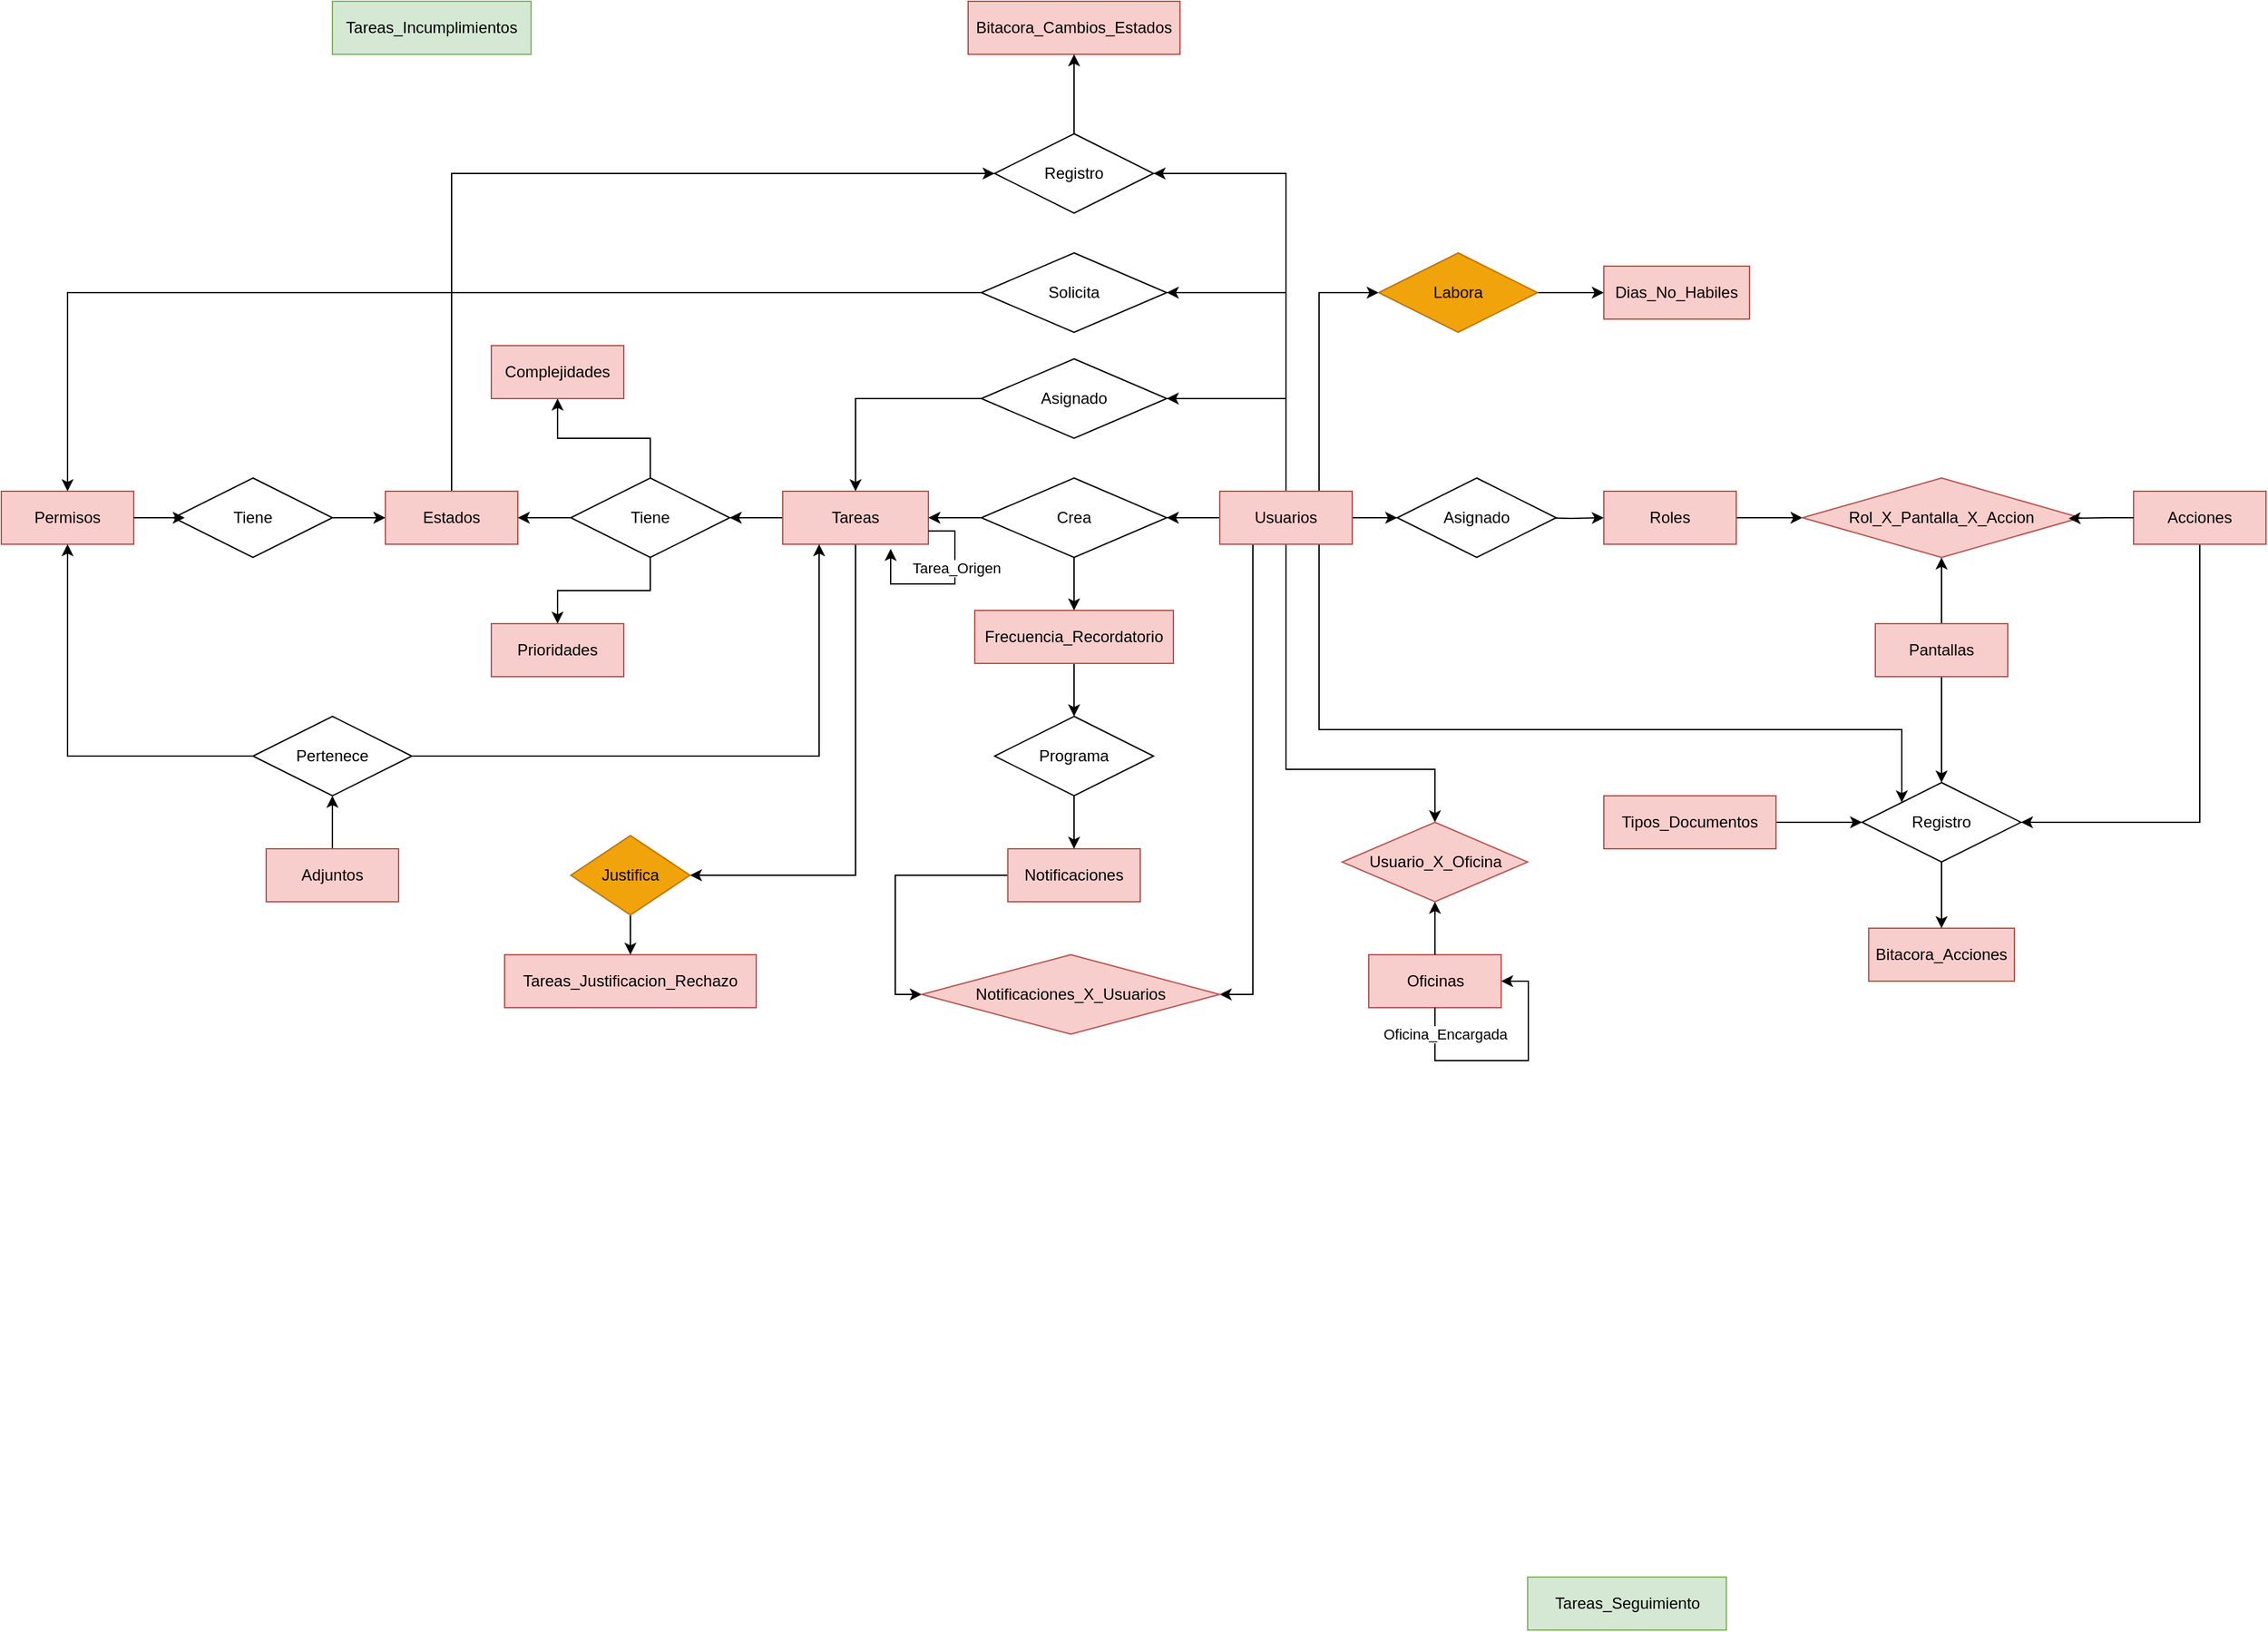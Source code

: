 <mxfile version="26.2.14">
  <diagram name="Página-1" id="aU5e-4gyXZzoZdQWq91M">
    <mxGraphModel dx="2328" dy="1951" grid="1" gridSize="10" guides="1" tooltips="1" connect="1" arrows="1" fold="1" page="1" pageScale="1" pageWidth="827" pageHeight="1169" math="0" shadow="0">
      <root>
        <mxCell id="0" />
        <mxCell id="1" parent="0" />
        <mxCell id="9YhUjrj5osRhjf7E5tQx-17" style="edgeStyle=orthogonalEdgeStyle;rounded=0;orthogonalLoop=1;jettySize=auto;html=1;exitX=1;exitY=0.5;exitDx=0;exitDy=0;entryX=0;entryY=0.5;entryDx=0;entryDy=0;" edge="1" parent="1" target="9YhUjrj5osRhjf7E5tQx-3">
          <mxGeometry relative="1" as="geometry">
            <mxPoint x="400" y="60" as="sourcePoint" />
          </mxGeometry>
        </mxCell>
        <mxCell id="9YhUjrj5osRhjf7E5tQx-1" value="Asignado" style="shape=rhombus;perimeter=rhombusPerimeter;whiteSpace=wrap;html=1;align=center;" vertex="1" parent="1">
          <mxGeometry x="294" y="30" width="120" height="60" as="geometry" />
        </mxCell>
        <mxCell id="9YhUjrj5osRhjf7E5tQx-16" style="edgeStyle=orthogonalEdgeStyle;rounded=0;orthogonalLoop=1;jettySize=auto;html=1;exitX=1;exitY=0.5;exitDx=0;exitDy=0;entryX=0;entryY=0.5;entryDx=0;entryDy=0;" edge="1" parent="1" source="9YhUjrj5osRhjf7E5tQx-2" target="9YhUjrj5osRhjf7E5tQx-1">
          <mxGeometry relative="1" as="geometry" />
        </mxCell>
        <mxCell id="9YhUjrj5osRhjf7E5tQx-20" style="edgeStyle=orthogonalEdgeStyle;rounded=0;orthogonalLoop=1;jettySize=auto;html=1;exitX=0.5;exitY=1;exitDx=0;exitDy=0;entryX=0.5;entryY=0;entryDx=0;entryDy=0;" edge="1" parent="1" source="9YhUjrj5osRhjf7E5tQx-2" target="9YhUjrj5osRhjf7E5tQx-19">
          <mxGeometry relative="1" as="geometry">
            <mxPoint x="210" y="150" as="targetPoint" />
            <Array as="points">
              <mxPoint x="210" y="250" />
              <mxPoint x="323" y="250" />
            </Array>
          </mxGeometry>
        </mxCell>
        <mxCell id="9YhUjrj5osRhjf7E5tQx-27" style="edgeStyle=orthogonalEdgeStyle;rounded=0;orthogonalLoop=1;jettySize=auto;html=1;exitX=0;exitY=0.5;exitDx=0;exitDy=0;entryX=1;entryY=0.5;entryDx=0;entryDy=0;" edge="1" parent="1" source="9YhUjrj5osRhjf7E5tQx-2" target="9YhUjrj5osRhjf7E5tQx-24">
          <mxGeometry relative="1" as="geometry" />
        </mxCell>
        <mxCell id="9YhUjrj5osRhjf7E5tQx-31" style="edgeStyle=orthogonalEdgeStyle;rounded=0;orthogonalLoop=1;jettySize=auto;html=1;exitX=0.5;exitY=0;exitDx=0;exitDy=0;entryX=1;entryY=0.5;entryDx=0;entryDy=0;" edge="1" parent="1" source="9YhUjrj5osRhjf7E5tQx-2" target="9YhUjrj5osRhjf7E5tQx-29">
          <mxGeometry relative="1" as="geometry" />
        </mxCell>
        <mxCell id="9YhUjrj5osRhjf7E5tQx-73" style="edgeStyle=orthogonalEdgeStyle;rounded=0;orthogonalLoop=1;jettySize=auto;html=1;exitX=0.5;exitY=0;exitDx=0;exitDy=0;entryX=1;entryY=0.5;entryDx=0;entryDy=0;" edge="1" parent="1" source="9YhUjrj5osRhjf7E5tQx-2" target="9YhUjrj5osRhjf7E5tQx-72">
          <mxGeometry relative="1" as="geometry" />
        </mxCell>
        <mxCell id="9YhUjrj5osRhjf7E5tQx-83" style="edgeStyle=orthogonalEdgeStyle;rounded=0;orthogonalLoop=1;jettySize=auto;html=1;exitX=0.5;exitY=0;exitDx=0;exitDy=0;entryX=1;entryY=0.5;entryDx=0;entryDy=0;" edge="1" parent="1" source="9YhUjrj5osRhjf7E5tQx-2" target="9YhUjrj5osRhjf7E5tQx-81">
          <mxGeometry relative="1" as="geometry" />
        </mxCell>
        <mxCell id="9YhUjrj5osRhjf7E5tQx-105" style="edgeStyle=orthogonalEdgeStyle;rounded=0;orthogonalLoop=1;jettySize=auto;html=1;exitX=0.75;exitY=1;exitDx=0;exitDy=0;entryX=0;entryY=0;entryDx=0;entryDy=0;" edge="1" parent="1" source="9YhUjrj5osRhjf7E5tQx-2" target="9YhUjrj5osRhjf7E5tQx-62">
          <mxGeometry relative="1" as="geometry">
            <Array as="points">
              <mxPoint x="235" y="220" />
              <mxPoint x="675" y="220" />
            </Array>
          </mxGeometry>
        </mxCell>
        <mxCell id="9YhUjrj5osRhjf7E5tQx-108" style="edgeStyle=orthogonalEdgeStyle;rounded=0;orthogonalLoop=1;jettySize=auto;html=1;exitX=0.75;exitY=0;exitDx=0;exitDy=0;entryX=0;entryY=0.5;entryDx=0;entryDy=0;" edge="1" parent="1" source="9YhUjrj5osRhjf7E5tQx-2" target="9YhUjrj5osRhjf7E5tQx-107">
          <mxGeometry relative="1" as="geometry" />
        </mxCell>
        <mxCell id="9YhUjrj5osRhjf7E5tQx-111" style="edgeStyle=orthogonalEdgeStyle;rounded=0;orthogonalLoop=1;jettySize=auto;html=1;exitX=0.25;exitY=1;exitDx=0;exitDy=0;entryX=1;entryY=0.5;entryDx=0;entryDy=0;" edge="1" parent="1" source="9YhUjrj5osRhjf7E5tQx-2" target="9YhUjrj5osRhjf7E5tQx-96">
          <mxGeometry relative="1" as="geometry" />
        </mxCell>
        <mxCell id="9YhUjrj5osRhjf7E5tQx-2" value="Usuarios" style="whiteSpace=wrap;html=1;align=center;fillColor=#f8cecc;strokeColor=#b85450;" vertex="1" parent="1">
          <mxGeometry x="160" y="40" width="100" height="40" as="geometry" />
        </mxCell>
        <mxCell id="9YhUjrj5osRhjf7E5tQx-46" style="edgeStyle=orthogonalEdgeStyle;rounded=0;orthogonalLoop=1;jettySize=auto;html=1;exitX=1;exitY=0.5;exitDx=0;exitDy=0;entryX=0;entryY=0.5;entryDx=0;entryDy=0;" edge="1" parent="1" source="9YhUjrj5osRhjf7E5tQx-3" target="9YhUjrj5osRhjf7E5tQx-45">
          <mxGeometry relative="1" as="geometry" />
        </mxCell>
        <mxCell id="9YhUjrj5osRhjf7E5tQx-3" value="Roles" style="whiteSpace=wrap;html=1;align=center;fillColor=#f8cecc;strokeColor=#b85450;" vertex="1" parent="1">
          <mxGeometry x="450" y="40" width="100" height="40" as="geometry" />
        </mxCell>
        <mxCell id="9YhUjrj5osRhjf7E5tQx-35" style="edgeStyle=orthogonalEdgeStyle;rounded=0;orthogonalLoop=1;jettySize=auto;html=1;exitX=0;exitY=0.5;exitDx=0;exitDy=0;entryX=1;entryY=0.5;entryDx=0;entryDy=0;" edge="1" parent="1" source="9YhUjrj5osRhjf7E5tQx-4" target="9YhUjrj5osRhjf7E5tQx-33">
          <mxGeometry relative="1" as="geometry" />
        </mxCell>
        <mxCell id="9YhUjrj5osRhjf7E5tQx-125" style="edgeStyle=orthogonalEdgeStyle;rounded=0;orthogonalLoop=1;jettySize=auto;html=1;exitX=0.5;exitY=1;exitDx=0;exitDy=0;entryX=1;entryY=0.5;entryDx=0;entryDy=0;" edge="1" parent="1" source="9YhUjrj5osRhjf7E5tQx-4" target="9YhUjrj5osRhjf7E5tQx-116">
          <mxGeometry relative="1" as="geometry" />
        </mxCell>
        <mxCell id="9YhUjrj5osRhjf7E5tQx-4" value="Tareas" style="whiteSpace=wrap;html=1;align=center;fillColor=#f8cecc;strokeColor=#b85450;" vertex="1" parent="1">
          <mxGeometry x="-170" y="40" width="110" height="40" as="geometry" />
        </mxCell>
        <mxCell id="9YhUjrj5osRhjf7E5tQx-5" value="Oficinas" style="whiteSpace=wrap;html=1;align=center;fillColor=#f8cecc;strokeColor=#b85450;" vertex="1" parent="1">
          <mxGeometry x="272.5" y="390" width="100" height="40" as="geometry" />
        </mxCell>
        <mxCell id="9YhUjrj5osRhjf7E5tQx-82" style="edgeStyle=orthogonalEdgeStyle;rounded=0;orthogonalLoop=1;jettySize=auto;html=1;exitX=0.5;exitY=0;exitDx=0;exitDy=0;entryX=0;entryY=0.5;entryDx=0;entryDy=0;" edge="1" parent="1" source="9YhUjrj5osRhjf7E5tQx-6" target="9YhUjrj5osRhjf7E5tQx-81">
          <mxGeometry relative="1" as="geometry" />
        </mxCell>
        <mxCell id="9YhUjrj5osRhjf7E5tQx-6" value="Estados" style="whiteSpace=wrap;html=1;align=center;fillColor=#f8cecc;strokeColor=#b85450;" vertex="1" parent="1">
          <mxGeometry x="-470" y="40" width="100" height="40" as="geometry" />
        </mxCell>
        <mxCell id="9YhUjrj5osRhjf7E5tQx-56" style="edgeStyle=orthogonalEdgeStyle;rounded=0;orthogonalLoop=1;jettySize=auto;html=1;exitX=0.5;exitY=0;exitDx=0;exitDy=0;entryX=0.5;entryY=1;entryDx=0;entryDy=0;" edge="1" parent="1" source="9YhUjrj5osRhjf7E5tQx-7" target="9YhUjrj5osRhjf7E5tQx-54">
          <mxGeometry relative="1" as="geometry" />
        </mxCell>
        <mxCell id="9YhUjrj5osRhjf7E5tQx-7" value="Adjuntos" style="whiteSpace=wrap;html=1;align=center;fillColor=#f8cecc;strokeColor=#b85450;" vertex="1" parent="1">
          <mxGeometry x="-560" y="310" width="100" height="40" as="geometry" />
        </mxCell>
        <mxCell id="9YhUjrj5osRhjf7E5tQx-8" value="Bitacora_Acciones" style="whiteSpace=wrap;html=1;align=center;fillColor=#f8cecc;strokeColor=#b85450;" vertex="1" parent="1">
          <mxGeometry x="650" y="370" width="110" height="40" as="geometry" />
        </mxCell>
        <mxCell id="9YhUjrj5osRhjf7E5tQx-110" style="edgeStyle=orthogonalEdgeStyle;rounded=0;orthogonalLoop=1;jettySize=auto;html=1;exitX=0;exitY=0.5;exitDx=0;exitDy=0;entryX=0;entryY=0.5;entryDx=0;entryDy=0;" edge="1" parent="1" source="9YhUjrj5osRhjf7E5tQx-9" target="9YhUjrj5osRhjf7E5tQx-96">
          <mxGeometry relative="1" as="geometry" />
        </mxCell>
        <mxCell id="9YhUjrj5osRhjf7E5tQx-9" value="Notificaciones" style="whiteSpace=wrap;html=1;align=center;fillColor=#f8cecc;strokeColor=#b85450;" vertex="1" parent="1">
          <mxGeometry y="310" width="100" height="40" as="geometry" />
        </mxCell>
        <mxCell id="9YhUjrj5osRhjf7E5tQx-10" value="Permisos" style="whiteSpace=wrap;html=1;align=center;fillColor=#f8cecc;strokeColor=#b85450;" vertex="1" parent="1">
          <mxGeometry x="-760" y="40" width="100" height="40" as="geometry" />
        </mxCell>
        <mxCell id="9YhUjrj5osRhjf7E5tQx-77" style="edgeStyle=orthogonalEdgeStyle;rounded=0;orthogonalLoop=1;jettySize=auto;html=1;exitX=0.5;exitY=1;exitDx=0;exitDy=0;entryX=0.5;entryY=0;entryDx=0;entryDy=0;" edge="1" parent="1" source="9YhUjrj5osRhjf7E5tQx-11" target="9YhUjrj5osRhjf7E5tQx-67">
          <mxGeometry relative="1" as="geometry" />
        </mxCell>
        <mxCell id="9YhUjrj5osRhjf7E5tQx-11" value="Frecuencia_Recordatorio" style="whiteSpace=wrap;html=1;align=center;fillColor=#f8cecc;strokeColor=#b85450;" vertex="1" parent="1">
          <mxGeometry x="-25" y="130" width="150" height="40" as="geometry" />
        </mxCell>
        <mxCell id="9YhUjrj5osRhjf7E5tQx-12" value="Bitacora_Cambios_Estados" style="whiteSpace=wrap;html=1;align=center;fillColor=#f8cecc;strokeColor=#b85450;" vertex="1" parent="1">
          <mxGeometry x="-30" y="-330" width="160" height="40" as="geometry" />
        </mxCell>
        <mxCell id="9YhUjrj5osRhjf7E5tQx-13" value="Complejidades" style="whiteSpace=wrap;html=1;align=center;fillColor=#f8cecc;strokeColor=#b85450;" vertex="1" parent="1">
          <mxGeometry x="-390" y="-70" width="100" height="40" as="geometry" />
        </mxCell>
        <mxCell id="9YhUjrj5osRhjf7E5tQx-14" value="Prioridades" style="whiteSpace=wrap;html=1;align=center;fillColor=#f8cecc;strokeColor=#b85450;" vertex="1" parent="1">
          <mxGeometry x="-390" y="140" width="100" height="40" as="geometry" />
        </mxCell>
        <mxCell id="9YhUjrj5osRhjf7E5tQx-95" style="edgeStyle=orthogonalEdgeStyle;rounded=0;orthogonalLoop=1;jettySize=auto;html=1;exitX=1;exitY=0.5;exitDx=0;exitDy=0;entryX=0;entryY=0.5;entryDx=0;entryDy=0;" edge="1" parent="1" source="9YhUjrj5osRhjf7E5tQx-15" target="9YhUjrj5osRhjf7E5tQx-62">
          <mxGeometry relative="1" as="geometry" />
        </mxCell>
        <mxCell id="9YhUjrj5osRhjf7E5tQx-15" value="Tipos_Documentos" style="whiteSpace=wrap;html=1;align=center;fillColor=#f8cecc;strokeColor=#b85450;" vertex="1" parent="1">
          <mxGeometry x="450" y="270" width="130" height="40" as="geometry" />
        </mxCell>
        <mxCell id="9YhUjrj5osRhjf7E5tQx-30" style="edgeStyle=orthogonalEdgeStyle;rounded=0;orthogonalLoop=1;jettySize=auto;html=1;exitX=0;exitY=0.5;exitDx=0;exitDy=0;" edge="1" parent="1" source="9YhUjrj5osRhjf7E5tQx-24" target="9YhUjrj5osRhjf7E5tQx-4">
          <mxGeometry relative="1" as="geometry" />
        </mxCell>
        <mxCell id="9YhUjrj5osRhjf7E5tQx-76" style="edgeStyle=orthogonalEdgeStyle;rounded=0;orthogonalLoop=1;jettySize=auto;html=1;exitX=0.5;exitY=1;exitDx=0;exitDy=0;entryX=0.5;entryY=0;entryDx=0;entryDy=0;" edge="1" parent="1" source="9YhUjrj5osRhjf7E5tQx-24" target="9YhUjrj5osRhjf7E5tQx-11">
          <mxGeometry relative="1" as="geometry" />
        </mxCell>
        <mxCell id="9YhUjrj5osRhjf7E5tQx-24" value="Crea" style="shape=rhombus;perimeter=rhombusPerimeter;whiteSpace=wrap;html=1;align=center;" vertex="1" parent="1">
          <mxGeometry x="-20" y="30" width="140" height="60" as="geometry" />
        </mxCell>
        <mxCell id="9YhUjrj5osRhjf7E5tQx-32" style="edgeStyle=orthogonalEdgeStyle;rounded=0;orthogonalLoop=1;jettySize=auto;html=1;exitX=0;exitY=0.5;exitDx=0;exitDy=0;" edge="1" parent="1" source="9YhUjrj5osRhjf7E5tQx-29" target="9YhUjrj5osRhjf7E5tQx-4">
          <mxGeometry relative="1" as="geometry" />
        </mxCell>
        <mxCell id="9YhUjrj5osRhjf7E5tQx-29" value="Asignado" style="shape=rhombus;perimeter=rhombusPerimeter;whiteSpace=wrap;html=1;align=center;" vertex="1" parent="1">
          <mxGeometry x="-20" y="-60" width="140" height="60" as="geometry" />
        </mxCell>
        <mxCell id="9YhUjrj5osRhjf7E5tQx-36" style="edgeStyle=orthogonalEdgeStyle;rounded=0;orthogonalLoop=1;jettySize=auto;html=1;exitX=0;exitY=0.5;exitDx=0;exitDy=0;" edge="1" parent="1" source="9YhUjrj5osRhjf7E5tQx-33" target="9YhUjrj5osRhjf7E5tQx-6">
          <mxGeometry relative="1" as="geometry" />
        </mxCell>
        <mxCell id="9YhUjrj5osRhjf7E5tQx-37" style="edgeStyle=orthogonalEdgeStyle;rounded=0;orthogonalLoop=1;jettySize=auto;html=1;exitX=0.5;exitY=1;exitDx=0;exitDy=0;entryX=0.5;entryY=0;entryDx=0;entryDy=0;" edge="1" parent="1" source="9YhUjrj5osRhjf7E5tQx-33" target="9YhUjrj5osRhjf7E5tQx-14">
          <mxGeometry relative="1" as="geometry" />
        </mxCell>
        <mxCell id="9YhUjrj5osRhjf7E5tQx-38" style="edgeStyle=orthogonalEdgeStyle;rounded=0;orthogonalLoop=1;jettySize=auto;html=1;exitX=0.5;exitY=0;exitDx=0;exitDy=0;entryX=0.5;entryY=1;entryDx=0;entryDy=0;" edge="1" parent="1" source="9YhUjrj5osRhjf7E5tQx-33" target="9YhUjrj5osRhjf7E5tQx-13">
          <mxGeometry relative="1" as="geometry" />
        </mxCell>
        <mxCell id="9YhUjrj5osRhjf7E5tQx-33" value="Tiene" style="shape=rhombus;perimeter=rhombusPerimeter;whiteSpace=wrap;html=1;align=center;" vertex="1" parent="1">
          <mxGeometry x="-330" y="30" width="120" height="60" as="geometry" />
        </mxCell>
        <mxCell id="9YhUjrj5osRhjf7E5tQx-87" style="edgeStyle=orthogonalEdgeStyle;rounded=0;orthogonalLoop=1;jettySize=auto;html=1;exitX=0.5;exitY=0;exitDx=0;exitDy=0;entryX=0.5;entryY=1;entryDx=0;entryDy=0;" edge="1" parent="1" source="9YhUjrj5osRhjf7E5tQx-43" target="9YhUjrj5osRhjf7E5tQx-45">
          <mxGeometry relative="1" as="geometry" />
        </mxCell>
        <mxCell id="9YhUjrj5osRhjf7E5tQx-106" style="edgeStyle=orthogonalEdgeStyle;rounded=0;orthogonalLoop=1;jettySize=auto;html=1;exitX=0.5;exitY=1;exitDx=0;exitDy=0;entryX=0.5;entryY=0;entryDx=0;entryDy=0;" edge="1" parent="1" source="9YhUjrj5osRhjf7E5tQx-43" target="9YhUjrj5osRhjf7E5tQx-62">
          <mxGeometry relative="1" as="geometry" />
        </mxCell>
        <mxCell id="9YhUjrj5osRhjf7E5tQx-43" value="Pantallas" style="whiteSpace=wrap;html=1;align=center;fillColor=#f8cecc;strokeColor=#b85450;" vertex="1" parent="1">
          <mxGeometry x="655" y="140" width="100" height="40" as="geometry" />
        </mxCell>
        <mxCell id="9YhUjrj5osRhjf7E5tQx-102" style="edgeStyle=orthogonalEdgeStyle;rounded=0;orthogonalLoop=1;jettySize=auto;html=1;exitX=0.5;exitY=1;exitDx=0;exitDy=0;entryX=1;entryY=0.5;entryDx=0;entryDy=0;" edge="1" parent="1" source="9YhUjrj5osRhjf7E5tQx-44" target="9YhUjrj5osRhjf7E5tQx-62">
          <mxGeometry relative="1" as="geometry" />
        </mxCell>
        <mxCell id="9YhUjrj5osRhjf7E5tQx-44" value="Acciones" style="whiteSpace=wrap;html=1;align=center;fillColor=#f8cecc;strokeColor=#b85450;" vertex="1" parent="1">
          <mxGeometry x="850" y="40" width="100" height="40" as="geometry" />
        </mxCell>
        <mxCell id="9YhUjrj5osRhjf7E5tQx-45" value="Rol_X_Pantalla_X_Accion" style="shape=rhombus;perimeter=rhombusPerimeter;whiteSpace=wrap;html=1;align=center;fillColor=#f8cecc;strokeColor=#b85450;" vertex="1" parent="1">
          <mxGeometry x="600" y="30" width="210" height="60" as="geometry" />
        </mxCell>
        <mxCell id="9YhUjrj5osRhjf7E5tQx-48" style="edgeStyle=orthogonalEdgeStyle;rounded=0;orthogonalLoop=1;jettySize=auto;html=1;exitX=0;exitY=0.5;exitDx=0;exitDy=0;entryX=0.957;entryY=0.509;entryDx=0;entryDy=0;entryPerimeter=0;" edge="1" parent="1" source="9YhUjrj5osRhjf7E5tQx-44" target="9YhUjrj5osRhjf7E5tQx-45">
          <mxGeometry relative="1" as="geometry" />
        </mxCell>
        <mxCell id="9YhUjrj5osRhjf7E5tQx-53" style="edgeStyle=orthogonalEdgeStyle;rounded=0;orthogonalLoop=1;jettySize=auto;html=1;exitX=1;exitY=0.5;exitDx=0;exitDy=0;entryX=0;entryY=0.5;entryDx=0;entryDy=0;" edge="1" parent="1" source="9YhUjrj5osRhjf7E5tQx-50" target="9YhUjrj5osRhjf7E5tQx-6">
          <mxGeometry relative="1" as="geometry" />
        </mxCell>
        <mxCell id="9YhUjrj5osRhjf7E5tQx-50" value="Tiene" style="shape=rhombus;perimeter=rhombusPerimeter;whiteSpace=wrap;html=1;align=center;" vertex="1" parent="1">
          <mxGeometry x="-630" y="30" width="120" height="60" as="geometry" />
        </mxCell>
        <mxCell id="9YhUjrj5osRhjf7E5tQx-52" style="edgeStyle=orthogonalEdgeStyle;rounded=0;orthogonalLoop=1;jettySize=auto;html=1;exitX=1;exitY=0.5;exitDx=0;exitDy=0;entryX=0.071;entryY=0.509;entryDx=0;entryDy=0;entryPerimeter=0;" edge="1" parent="1" source="9YhUjrj5osRhjf7E5tQx-10" target="9YhUjrj5osRhjf7E5tQx-50">
          <mxGeometry relative="1" as="geometry" />
        </mxCell>
        <mxCell id="9YhUjrj5osRhjf7E5tQx-57" style="edgeStyle=orthogonalEdgeStyle;rounded=0;orthogonalLoop=1;jettySize=auto;html=1;exitX=0;exitY=0.5;exitDx=0;exitDy=0;entryX=0.5;entryY=1;entryDx=0;entryDy=0;" edge="1" parent="1" source="9YhUjrj5osRhjf7E5tQx-54" target="9YhUjrj5osRhjf7E5tQx-10">
          <mxGeometry relative="1" as="geometry" />
        </mxCell>
        <mxCell id="9YhUjrj5osRhjf7E5tQx-126" style="edgeStyle=orthogonalEdgeStyle;rounded=0;orthogonalLoop=1;jettySize=auto;html=1;exitX=1;exitY=0.5;exitDx=0;exitDy=0;entryX=0.25;entryY=1;entryDx=0;entryDy=0;" edge="1" parent="1" source="9YhUjrj5osRhjf7E5tQx-54" target="9YhUjrj5osRhjf7E5tQx-4">
          <mxGeometry relative="1" as="geometry" />
        </mxCell>
        <mxCell id="9YhUjrj5osRhjf7E5tQx-54" value="Pertenece" style="shape=rhombus;perimeter=rhombusPerimeter;whiteSpace=wrap;html=1;align=center;" vertex="1" parent="1">
          <mxGeometry x="-570" y="210" width="120" height="60" as="geometry" />
        </mxCell>
        <mxCell id="9YhUjrj5osRhjf7E5tQx-66" style="edgeStyle=orthogonalEdgeStyle;rounded=0;orthogonalLoop=1;jettySize=auto;html=1;exitX=0.5;exitY=1;exitDx=0;exitDy=0;" edge="1" parent="1" source="9YhUjrj5osRhjf7E5tQx-62" target="9YhUjrj5osRhjf7E5tQx-8">
          <mxGeometry relative="1" as="geometry" />
        </mxCell>
        <mxCell id="9YhUjrj5osRhjf7E5tQx-62" value="Registro" style="shape=rhombus;perimeter=rhombusPerimeter;whiteSpace=wrap;html=1;align=center;" vertex="1" parent="1">
          <mxGeometry x="645" y="260" width="120" height="60" as="geometry" />
        </mxCell>
        <mxCell id="9YhUjrj5osRhjf7E5tQx-80" style="edgeStyle=orthogonalEdgeStyle;rounded=0;orthogonalLoop=1;jettySize=auto;html=1;exitX=0.5;exitY=1;exitDx=0;exitDy=0;entryX=0.5;entryY=0;entryDx=0;entryDy=0;" edge="1" parent="1" source="9YhUjrj5osRhjf7E5tQx-67" target="9YhUjrj5osRhjf7E5tQx-9">
          <mxGeometry relative="1" as="geometry" />
        </mxCell>
        <mxCell id="9YhUjrj5osRhjf7E5tQx-67" value="Programa" style="shape=rhombus;perimeter=rhombusPerimeter;whiteSpace=wrap;html=1;align=center;" vertex="1" parent="1">
          <mxGeometry x="-10" y="210" width="120" height="60" as="geometry" />
        </mxCell>
        <mxCell id="9YhUjrj5osRhjf7E5tQx-74" style="edgeStyle=orthogonalEdgeStyle;rounded=0;orthogonalLoop=1;jettySize=auto;html=1;exitX=0;exitY=0.5;exitDx=0;exitDy=0;entryX=0.5;entryY=0;entryDx=0;entryDy=0;" edge="1" parent="1" source="9YhUjrj5osRhjf7E5tQx-72" target="9YhUjrj5osRhjf7E5tQx-10">
          <mxGeometry relative="1" as="geometry" />
        </mxCell>
        <mxCell id="9YhUjrj5osRhjf7E5tQx-72" value="Solicita" style="shape=rhombus;perimeter=rhombusPerimeter;whiteSpace=wrap;html=1;align=center;" vertex="1" parent="1">
          <mxGeometry x="-20" y="-140" width="140" height="60" as="geometry" />
        </mxCell>
        <mxCell id="9YhUjrj5osRhjf7E5tQx-84" style="edgeStyle=orthogonalEdgeStyle;rounded=0;orthogonalLoop=1;jettySize=auto;html=1;exitX=0.5;exitY=0;exitDx=0;exitDy=0;entryX=0.5;entryY=1;entryDx=0;entryDy=0;" edge="1" parent="1" source="9YhUjrj5osRhjf7E5tQx-81" target="9YhUjrj5osRhjf7E5tQx-12">
          <mxGeometry relative="1" as="geometry" />
        </mxCell>
        <mxCell id="9YhUjrj5osRhjf7E5tQx-81" value="Registro" style="shape=rhombus;perimeter=rhombusPerimeter;whiteSpace=wrap;html=1;align=center;" vertex="1" parent="1">
          <mxGeometry x="-10" y="-230" width="120" height="60" as="geometry" />
        </mxCell>
        <mxCell id="9YhUjrj5osRhjf7E5tQx-90" value="" style="edgeStyle=orthogonalEdgeStyle;rounded=0;orthogonalLoop=1;jettySize=auto;html=1;exitX=0.5;exitY=0;exitDx=0;exitDy=0;entryX=0.5;entryY=1;entryDx=0;entryDy=0;" edge="1" parent="1" source="9YhUjrj5osRhjf7E5tQx-5" target="9YhUjrj5osRhjf7E5tQx-19">
          <mxGeometry relative="1" as="geometry">
            <mxPoint x="210" y="520" as="sourcePoint" />
            <mxPoint x="210" y="250" as="targetPoint" />
          </mxGeometry>
        </mxCell>
        <mxCell id="9YhUjrj5osRhjf7E5tQx-19" value="Usuario_X_Oficina" style="shape=rhombus;perimeter=rhombusPerimeter;whiteSpace=wrap;html=1;align=center;fillColor=#f8cecc;strokeColor=#b85450;" vertex="1" parent="1">
          <mxGeometry x="252.5" y="290" width="140" height="60" as="geometry" />
        </mxCell>
        <mxCell id="9YhUjrj5osRhjf7E5tQx-96" value="Notificaciones_X_Usuarios" style="shape=rhombus;perimeter=rhombusPerimeter;whiteSpace=wrap;html=1;align=center;fillColor=#f8cecc;strokeColor=#b85450;" vertex="1" parent="1">
          <mxGeometry x="-65" y="390" width="225" height="60" as="geometry" />
        </mxCell>
        <mxCell id="9YhUjrj5osRhjf7E5tQx-98" value="Dias_No_Habiles" style="whiteSpace=wrap;html=1;align=center;fillColor=#f8cecc;strokeColor=#b85450;" vertex="1" parent="1">
          <mxGeometry x="450" y="-130" width="110" height="40" as="geometry" />
        </mxCell>
        <mxCell id="9YhUjrj5osRhjf7E5tQx-99" value="Tareas_Seguimiento" style="whiteSpace=wrap;html=1;align=center;fillColor=#d5e8d4;strokeColor=#82b366;" vertex="1" parent="1">
          <mxGeometry x="392.5" y="860" width="150" height="40" as="geometry" />
        </mxCell>
        <mxCell id="9YhUjrj5osRhjf7E5tQx-100" value="Tareas_Incumplimientos" style="whiteSpace=wrap;html=1;align=center;fillColor=#d5e8d4;strokeColor=#82b366;" vertex="1" parent="1">
          <mxGeometry x="-510" y="-330" width="150" height="40" as="geometry" />
        </mxCell>
        <mxCell id="9YhUjrj5osRhjf7E5tQx-101" value="Tareas_Justificacion_Rechazo" style="whiteSpace=wrap;html=1;align=center;fillColor=#f8cecc;strokeColor=#b85450;" vertex="1" parent="1">
          <mxGeometry x="-380" y="390" width="190" height="40" as="geometry" />
        </mxCell>
        <mxCell id="9YhUjrj5osRhjf7E5tQx-109" style="edgeStyle=orthogonalEdgeStyle;rounded=0;orthogonalLoop=1;jettySize=auto;html=1;exitX=1;exitY=0.5;exitDx=0;exitDy=0;" edge="1" parent="1" source="9YhUjrj5osRhjf7E5tQx-107" target="9YhUjrj5osRhjf7E5tQx-98">
          <mxGeometry relative="1" as="geometry" />
        </mxCell>
        <mxCell id="9YhUjrj5osRhjf7E5tQx-107" value="Labora" style="shape=rhombus;perimeter=rhombusPerimeter;whiteSpace=wrap;html=1;align=center;fillColor=#f0a30a;strokeColor=#BD7000;fontColor=#000000;" vertex="1" parent="1">
          <mxGeometry x="280" y="-140" width="120" height="60" as="geometry" />
        </mxCell>
        <mxCell id="9YhUjrj5osRhjf7E5tQx-112" style="edgeStyle=orthogonalEdgeStyle;rounded=0;orthogonalLoop=1;jettySize=auto;html=1;exitX=0.5;exitY=1;exitDx=0;exitDy=0;entryX=1;entryY=0.5;entryDx=0;entryDy=0;" edge="1" parent="1" source="9YhUjrj5osRhjf7E5tQx-5" target="9YhUjrj5osRhjf7E5tQx-5">
          <mxGeometry relative="1" as="geometry">
            <Array as="points">
              <mxPoint x="323" y="470" />
              <mxPoint x="393" y="470" />
              <mxPoint x="393" y="410" />
            </Array>
          </mxGeometry>
        </mxCell>
        <mxCell id="9YhUjrj5osRhjf7E5tQx-113" value="&lt;span style=&quot;color: rgba(0, 0, 0, 0); font-family: monospace; font-size: 0px; text-align: start; background-color: rgb(27, 29, 30);&quot;&gt;%3CmxGraphModel%3E%3Croot%3E%3CmxCell%20id%3D%220%22%2F%3E%3CmxCell%20id%3D%221%22%20parent%3D%220%22%2F%3E%3CmxCell%20id%3D%222%22%20value%3D%22Tarea_Origen%22%20style%3D%22edgeLabel%3Bhtml%3D1%3Balign%3Dcenter%3BverticalAlign%3Dmiddle%3Bresizable%3D0%3Bpoints%3D%5B%5D%3B%22%20vertex%3D%221%22%20connectable%3D%220%22%20parent%3D%221%22%3E%3CmxGeometry%20x%3D%22-59.5%22%20y%3D%22100%22%20as%3D%22geometry%22%2F%3E%3C%2FmxCell%3E%3C%2Froot%3E%3C%2FmxGraphModel%3E&lt;/span&gt;" style="edgeLabel;html=1;align=center;verticalAlign=middle;resizable=0;points=[];" vertex="1" connectable="0" parent="9YhUjrj5osRhjf7E5tQx-112">
          <mxGeometry x="-0.367" y="1" relative="1" as="geometry">
            <mxPoint as="offset" />
          </mxGeometry>
        </mxCell>
        <mxCell id="9YhUjrj5osRhjf7E5tQx-114" value="&lt;span style=&quot;color: rgba(0, 0, 0, 0); font-family: monospace; font-size: 0px; text-align: start; background-color: rgb(27, 29, 30);&quot;&gt;%3CmxGraphModel%3E%3Croot%3E%3CmxCell%20id%3D%220%22%2F%3E%3CmxCell%20id%3D%221%22%20parent%3D%220%22%2F%3E%3CmxCell%20id%3D%222%22%20value%3D%22Tarea_Origen%22%20style%3D%22edgeLabel%3Bhtml%3D1%3Balign%3Dcenter%3BverticalAlign%3Dmiddle%3Bresizable%3D0%3Bpoints%3D%5B%5D%3B%22%20vertex%3D%221%22%20connectable%3D%220%22%20parent%3D%221%22%3E%3CmxGeometry%20x%3D%22-59.5%22%20y%3D%22100%22%20as%3D%22geometry%22%2F%3E%3C%2FmxCell%3E%3C%2Froot%3E%3C%2FmxGraphModel%3E&lt;/span&gt;" style="edgeLabel;html=1;align=center;verticalAlign=middle;resizable=0;points=[];" vertex="1" connectable="0" parent="9YhUjrj5osRhjf7E5tQx-112">
          <mxGeometry x="-0.267" y="-2" relative="1" as="geometry">
            <mxPoint as="offset" />
          </mxGeometry>
        </mxCell>
        <mxCell id="9YhUjrj5osRhjf7E5tQx-115" value="Oficina_Encargada" style="edgeLabel;html=1;align=center;verticalAlign=middle;resizable=0;points=[];" vertex="1" connectable="0" parent="9YhUjrj5osRhjf7E5tQx-112">
          <mxGeometry x="-0.233" y="-1" relative="1" as="geometry">
            <mxPoint x="-26" y="-21" as="offset" />
          </mxGeometry>
        </mxCell>
        <mxCell id="9YhUjrj5osRhjf7E5tQx-124" style="edgeStyle=orthogonalEdgeStyle;rounded=0;orthogonalLoop=1;jettySize=auto;html=1;exitX=0.5;exitY=1;exitDx=0;exitDy=0;entryX=0.5;entryY=0;entryDx=0;entryDy=0;" edge="1" parent="1" source="9YhUjrj5osRhjf7E5tQx-116" target="9YhUjrj5osRhjf7E5tQx-101">
          <mxGeometry relative="1" as="geometry" />
        </mxCell>
        <mxCell id="9YhUjrj5osRhjf7E5tQx-116" value="Justifica" style="shape=rhombus;perimeter=rhombusPerimeter;whiteSpace=wrap;html=1;align=center;fillColor=#f0a30a;fontColor=#000000;strokeColor=#BD7000;" vertex="1" parent="1">
          <mxGeometry x="-330" y="300" width="90" height="60" as="geometry" />
        </mxCell>
        <mxCell id="9YhUjrj5osRhjf7E5tQx-120" style="edgeStyle=orthogonalEdgeStyle;rounded=0;orthogonalLoop=1;jettySize=auto;html=1;exitX=1;exitY=0.75;exitDx=0;exitDy=0;entryX=0.741;entryY=1.088;entryDx=0;entryDy=0;entryPerimeter=0;" edge="1" parent="1" source="9YhUjrj5osRhjf7E5tQx-4" target="9YhUjrj5osRhjf7E5tQx-4">
          <mxGeometry relative="1" as="geometry">
            <Array as="points">
              <mxPoint x="-40" y="70" />
              <mxPoint x="-40" y="110" />
              <mxPoint x="-88" y="110" />
            </Array>
          </mxGeometry>
        </mxCell>
        <mxCell id="9YhUjrj5osRhjf7E5tQx-121" value="Tarea_Origen" style="edgeLabel;html=1;align=center;verticalAlign=middle;resizable=0;points=[];" vertex="1" connectable="0" parent="9YhUjrj5osRhjf7E5tQx-120">
          <mxGeometry x="-0.265" y="1" relative="1" as="geometry">
            <mxPoint y="-2" as="offset" />
          </mxGeometry>
        </mxCell>
      </root>
    </mxGraphModel>
  </diagram>
</mxfile>
